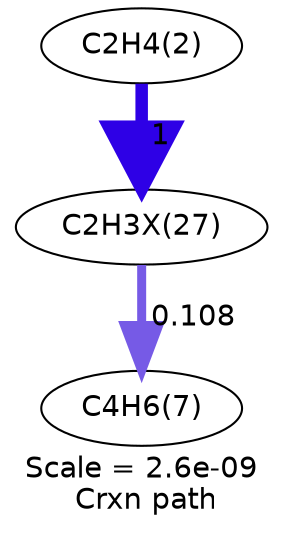 digraph reaction_paths {
center=1;
s5 -> s36[fontname="Helvetica", style="setlinewidth(6)", arrowsize=3, color="0.7, 1.5, 0.9"
, label=" 1"];
s36 -> s8[fontname="Helvetica", style="setlinewidth(4.32)", arrowsize=2.16, color="0.7, 0.608, 0.9"
, label=" 0.108"];
s5 [ fontname="Helvetica", label="C2H4(2)"];
s8 [ fontname="Helvetica", label="C4H6(7)"];
s36 [ fontname="Helvetica", label="C2H3X(27)"];
 label = "Scale = 2.6e-09\l Crxn path";
 fontname = "Helvetica";
}

